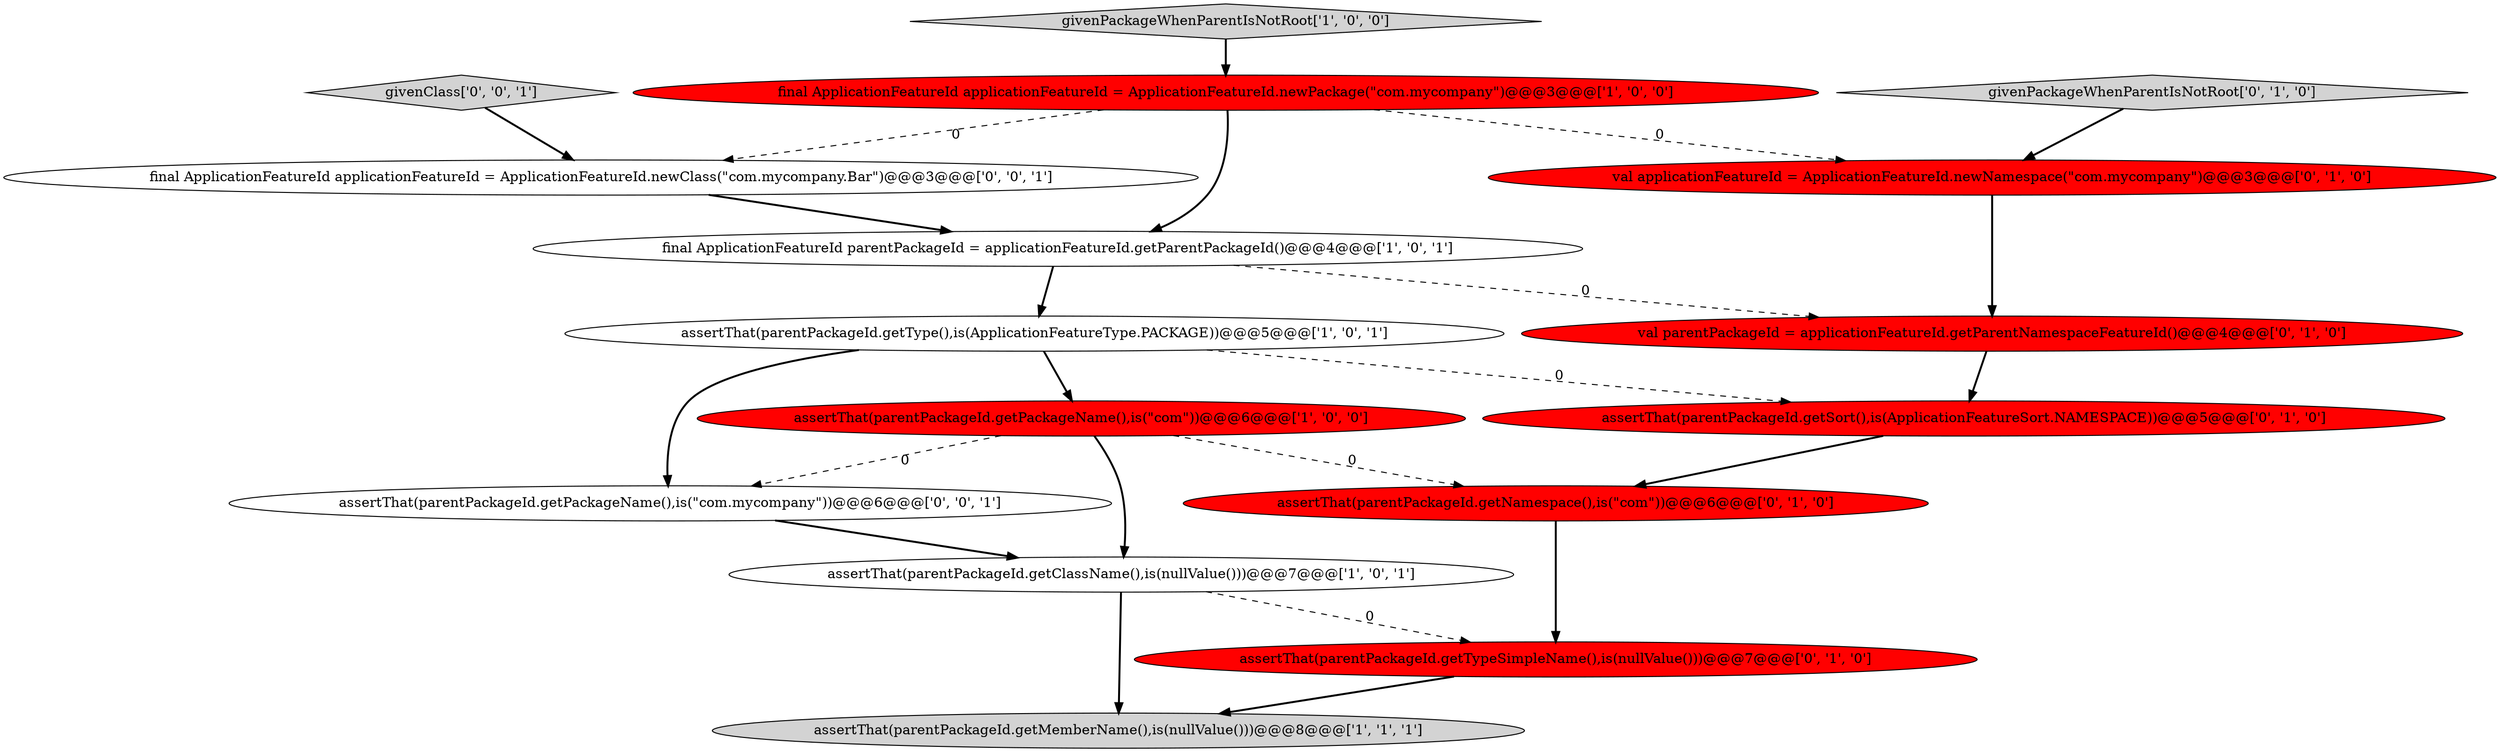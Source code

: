 digraph {
15 [style = filled, label = "givenClass['0', '0', '1']", fillcolor = lightgray, shape = diamond image = "AAA0AAABBB3BBB"];
12 [style = filled, label = "assertThat(parentPackageId.getSort(),is(ApplicationFeatureSort.NAMESPACE))@@@5@@@['0', '1', '0']", fillcolor = red, shape = ellipse image = "AAA1AAABBB2BBB"];
6 [style = filled, label = "final ApplicationFeatureId applicationFeatureId = ApplicationFeatureId.newPackage(\"com.mycompany\")@@@3@@@['1', '0', '0']", fillcolor = red, shape = ellipse image = "AAA1AAABBB1BBB"];
10 [style = filled, label = "assertThat(parentPackageId.getTypeSimpleName(),is(nullValue()))@@@7@@@['0', '1', '0']", fillcolor = red, shape = ellipse image = "AAA1AAABBB2BBB"];
3 [style = filled, label = "givenPackageWhenParentIsNotRoot['1', '0', '0']", fillcolor = lightgray, shape = diamond image = "AAA0AAABBB1BBB"];
1 [style = filled, label = "assertThat(parentPackageId.getMemberName(),is(nullValue()))@@@8@@@['1', '1', '1']", fillcolor = lightgray, shape = ellipse image = "AAA0AAABBB1BBB"];
0 [style = filled, label = "final ApplicationFeatureId parentPackageId = applicationFeatureId.getParentPackageId()@@@4@@@['1', '0', '1']", fillcolor = white, shape = ellipse image = "AAA0AAABBB1BBB"];
7 [style = filled, label = "val parentPackageId = applicationFeatureId.getParentNamespaceFeatureId()@@@4@@@['0', '1', '0']", fillcolor = red, shape = ellipse image = "AAA1AAABBB2BBB"];
9 [style = filled, label = "val applicationFeatureId = ApplicationFeatureId.newNamespace(\"com.mycompany\")@@@3@@@['0', '1', '0']", fillcolor = red, shape = ellipse image = "AAA1AAABBB2BBB"];
13 [style = filled, label = "final ApplicationFeatureId applicationFeatureId = ApplicationFeatureId.newClass(\"com.mycompany.Bar\")@@@3@@@['0', '0', '1']", fillcolor = white, shape = ellipse image = "AAA0AAABBB3BBB"];
2 [style = filled, label = "assertThat(parentPackageId.getPackageName(),is(\"com\"))@@@6@@@['1', '0', '0']", fillcolor = red, shape = ellipse image = "AAA1AAABBB1BBB"];
11 [style = filled, label = "givenPackageWhenParentIsNotRoot['0', '1', '0']", fillcolor = lightgray, shape = diamond image = "AAA0AAABBB2BBB"];
5 [style = filled, label = "assertThat(parentPackageId.getClassName(),is(nullValue()))@@@7@@@['1', '0', '1']", fillcolor = white, shape = ellipse image = "AAA0AAABBB1BBB"];
8 [style = filled, label = "assertThat(parentPackageId.getNamespace(),is(\"com\"))@@@6@@@['0', '1', '0']", fillcolor = red, shape = ellipse image = "AAA1AAABBB2BBB"];
4 [style = filled, label = "assertThat(parentPackageId.getType(),is(ApplicationFeatureType.PACKAGE))@@@5@@@['1', '0', '1']", fillcolor = white, shape = ellipse image = "AAA0AAABBB1BBB"];
14 [style = filled, label = "assertThat(parentPackageId.getPackageName(),is(\"com.mycompany\"))@@@6@@@['0', '0', '1']", fillcolor = white, shape = ellipse image = "AAA0AAABBB3BBB"];
8->10 [style = bold, label=""];
4->14 [style = bold, label=""];
15->13 [style = bold, label=""];
2->5 [style = bold, label=""];
7->12 [style = bold, label=""];
6->9 [style = dashed, label="0"];
3->6 [style = bold, label=""];
6->0 [style = bold, label=""];
4->2 [style = bold, label=""];
9->7 [style = bold, label=""];
11->9 [style = bold, label=""];
2->8 [style = dashed, label="0"];
4->12 [style = dashed, label="0"];
5->1 [style = bold, label=""];
6->13 [style = dashed, label="0"];
2->14 [style = dashed, label="0"];
5->10 [style = dashed, label="0"];
0->4 [style = bold, label=""];
12->8 [style = bold, label=""];
10->1 [style = bold, label=""];
0->7 [style = dashed, label="0"];
13->0 [style = bold, label=""];
14->5 [style = bold, label=""];
}
